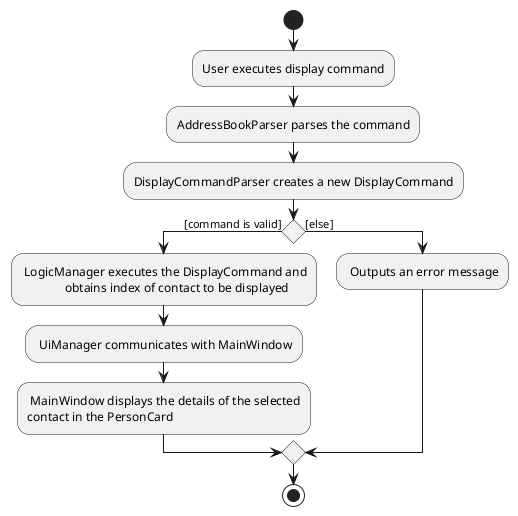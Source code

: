 @startuml
start
:User executes display command;

'Since the beta syntax does not support placing the condition outside the
'diamond we place it as the true branch instead.

:AddressBookParser parses the command;
:DisplayCommandParser creates a new DisplayCommand;
if () then ([command is valid])
    : LogicManager executes the DisplayCommand and
                  obtains index of contact to be displayed;
    : UiManager communicates with MainWindow;
        : MainWindow displays the details of the selected
        contact in the PersonCard;
else ([else])
    : Outputs an error message;
endif
stop
@enduml
